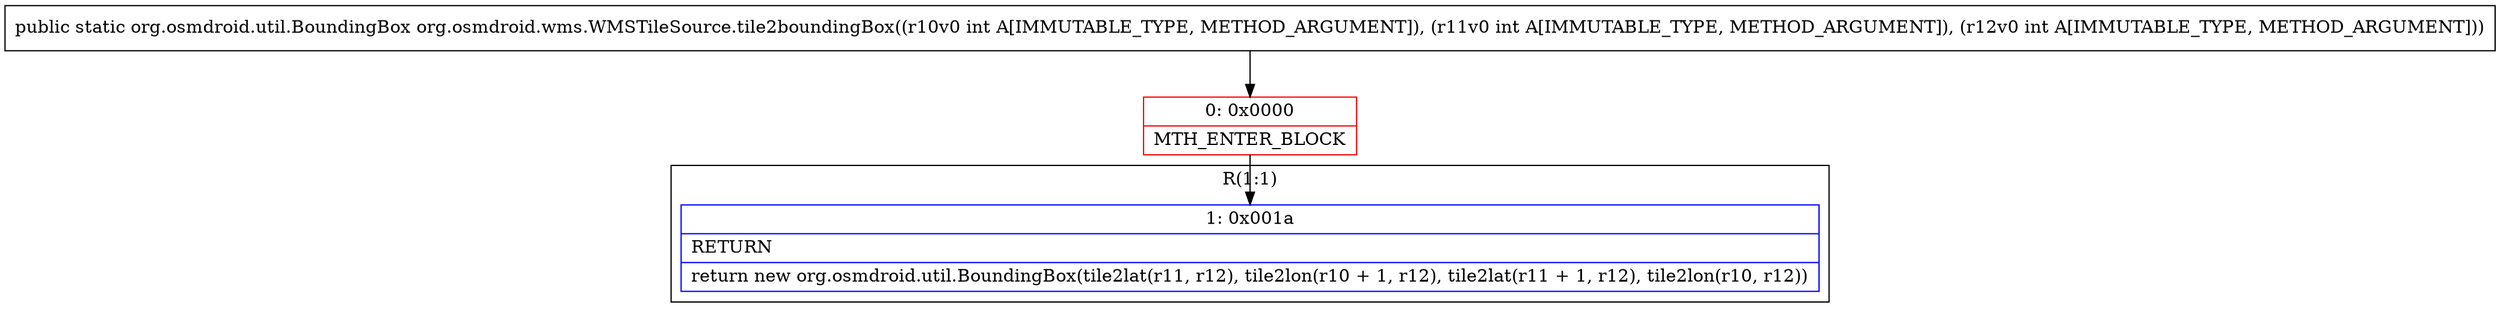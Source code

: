 digraph "CFG fororg.osmdroid.wms.WMSTileSource.tile2boundingBox(III)Lorg\/osmdroid\/util\/BoundingBox;" {
subgraph cluster_Region_956380286 {
label = "R(1:1)";
node [shape=record,color=blue];
Node_1 [shape=record,label="{1\:\ 0x001a|RETURN\l|return new org.osmdroid.util.BoundingBox(tile2lat(r11, r12), tile2lon(r10 + 1, r12), tile2lat(r11 + 1, r12), tile2lon(r10, r12))\l}"];
}
Node_0 [shape=record,color=red,label="{0\:\ 0x0000|MTH_ENTER_BLOCK\l}"];
MethodNode[shape=record,label="{public static org.osmdroid.util.BoundingBox org.osmdroid.wms.WMSTileSource.tile2boundingBox((r10v0 int A[IMMUTABLE_TYPE, METHOD_ARGUMENT]), (r11v0 int A[IMMUTABLE_TYPE, METHOD_ARGUMENT]), (r12v0 int A[IMMUTABLE_TYPE, METHOD_ARGUMENT])) }"];
MethodNode -> Node_0;
Node_0 -> Node_1;
}

